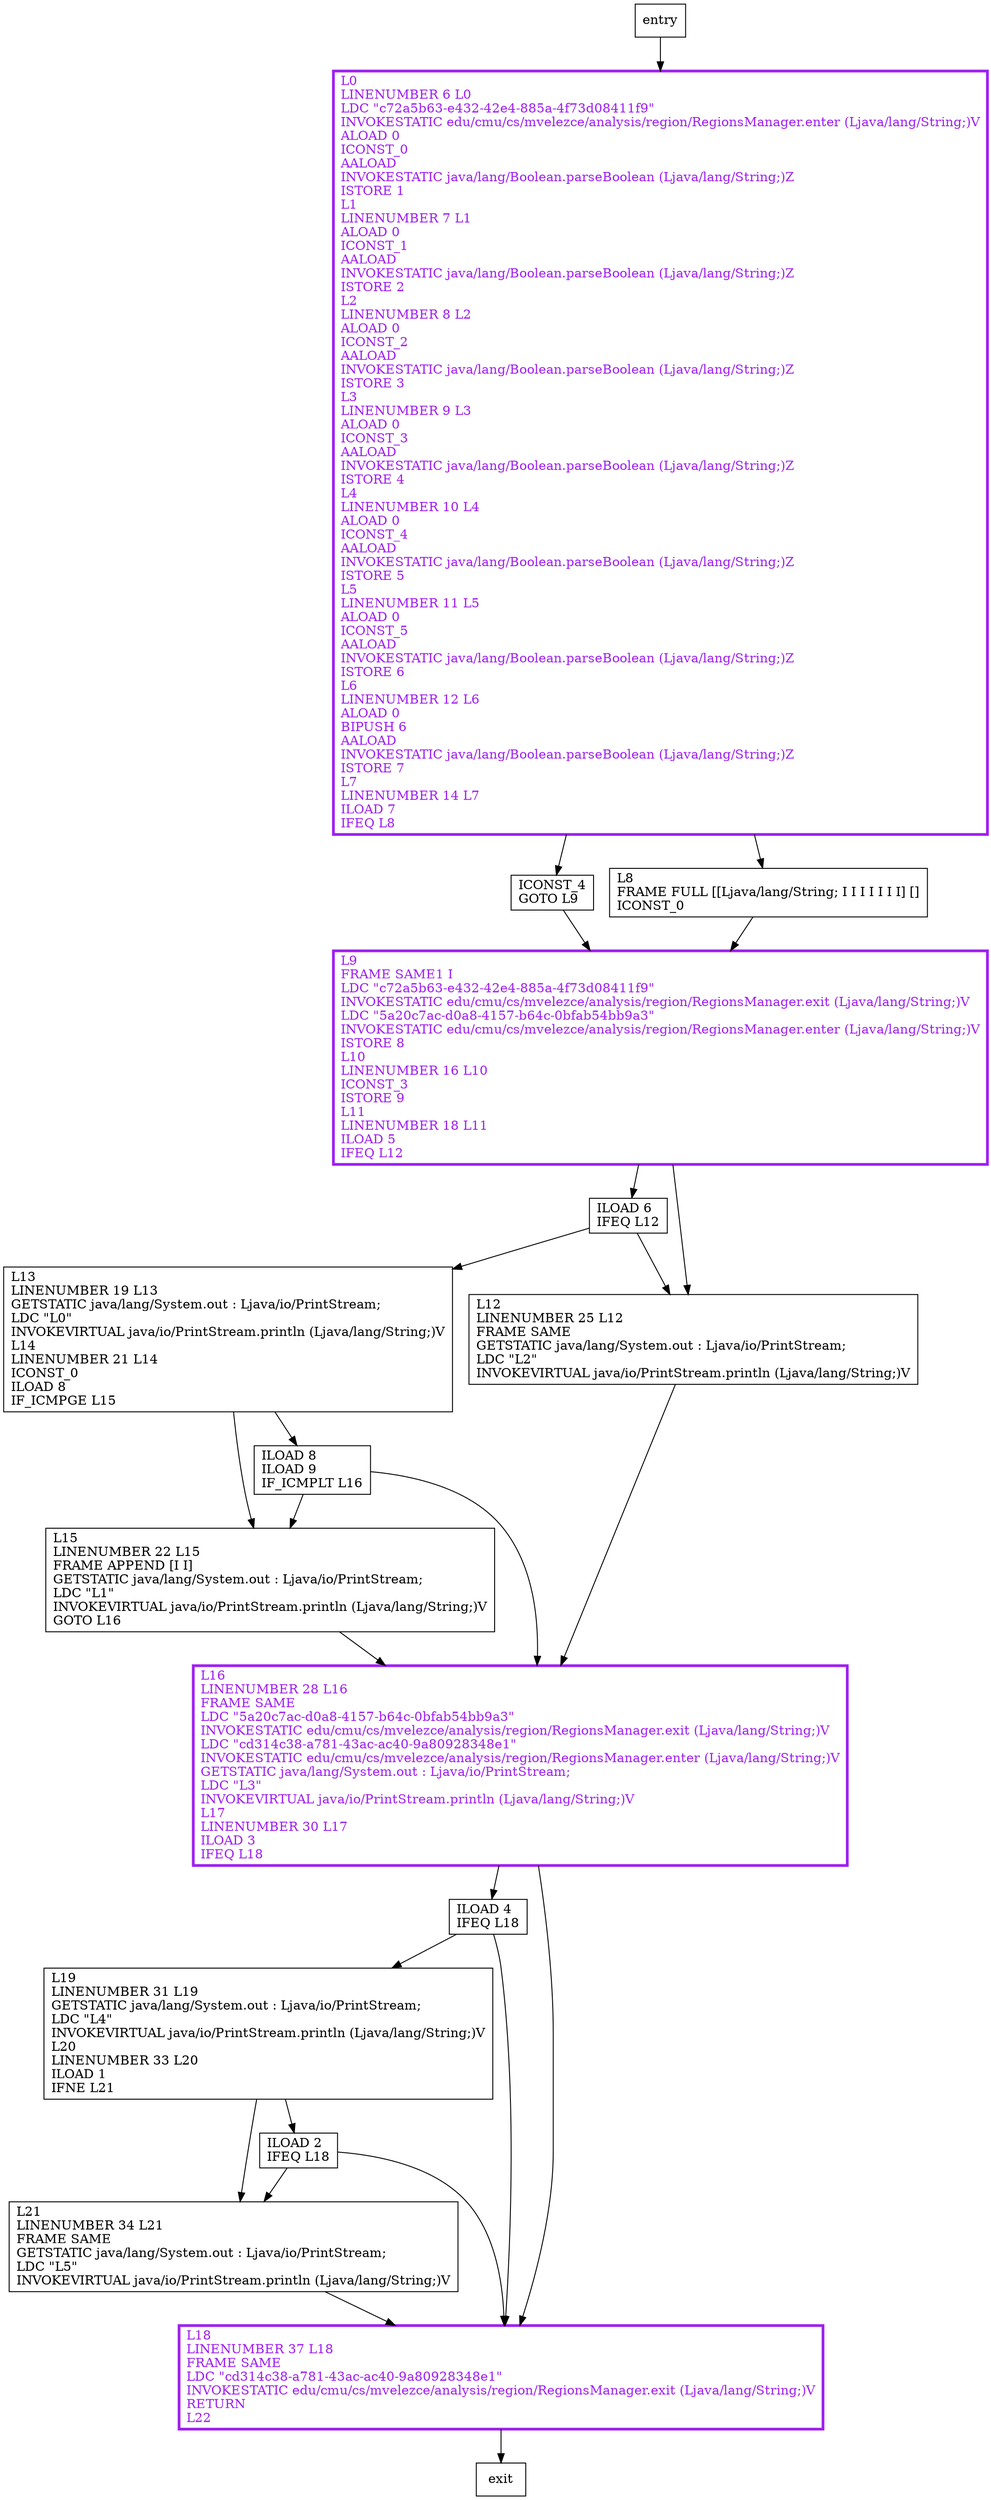 digraph main {
node [shape=record];
1814887451 [label="L9\lFRAME SAME1 I\lLDC \"c72a5b63-e432-42e4-885a-4f73d08411f9\"\lINVOKESTATIC edu/cmu/cs/mvelezce/analysis/region/RegionsManager.exit (Ljava/lang/String;)V\lLDC \"5a20c7ac-d0a8-4157-b64c-0bfab54bb9a3\"\lINVOKESTATIC edu/cmu/cs/mvelezce/analysis/region/RegionsManager.enter (Ljava/lang/String;)V\lISTORE 8\lL10\lLINENUMBER 16 L10\lICONST_3\lISTORE 9\lL11\lLINENUMBER 18 L11\lILOAD 5\lIFEQ L12\l"];
160488874 [label="ILOAD 6\lIFEQ L12\l"];
514608363 [label="ICONST_4\lGOTO L9\l"];
218002447 [label="L13\lLINENUMBER 19 L13\lGETSTATIC java/lang/System.out : Ljava/io/PrintStream;\lLDC \"L0\"\lINVOKEVIRTUAL java/io/PrintStream.println (Ljava/lang/String;)V\lL14\lLINENUMBER 21 L14\lICONST_0\lILOAD 8\lIF_ICMPGE L15\l"];
1475752141 [label="ILOAD 2\lIFEQ L18\l"];
506257813 [label="L8\lFRAME FULL [[Ljava/lang/String; I I I I I I I] []\lICONST_0\l"];
814117010 [label="L21\lLINENUMBER 34 L21\lFRAME SAME\lGETSTATIC java/lang/System.out : Ljava/io/PrintStream;\lLDC \"L5\"\lINVOKEVIRTUAL java/io/PrintStream.println (Ljava/lang/String;)V\l"];
129600943 [label="L15\lLINENUMBER 22 L15\lFRAME APPEND [I I]\lGETSTATIC java/lang/System.out : Ljava/io/PrintStream;\lLDC \"L1\"\lINVOKEVIRTUAL java/io/PrintStream.println (Ljava/lang/String;)V\lGOTO L16\l"];
139165055 [label="ILOAD 8\lILOAD 9\lIF_ICMPLT L16\l"];
2050223441 [label="L0\lLINENUMBER 6 L0\lLDC \"c72a5b63-e432-42e4-885a-4f73d08411f9\"\lINVOKESTATIC edu/cmu/cs/mvelezce/analysis/region/RegionsManager.enter (Ljava/lang/String;)V\lALOAD 0\lICONST_0\lAALOAD\lINVOKESTATIC java/lang/Boolean.parseBoolean (Ljava/lang/String;)Z\lISTORE 1\lL1\lLINENUMBER 7 L1\lALOAD 0\lICONST_1\lAALOAD\lINVOKESTATIC java/lang/Boolean.parseBoolean (Ljava/lang/String;)Z\lISTORE 2\lL2\lLINENUMBER 8 L2\lALOAD 0\lICONST_2\lAALOAD\lINVOKESTATIC java/lang/Boolean.parseBoolean (Ljava/lang/String;)Z\lISTORE 3\lL3\lLINENUMBER 9 L3\lALOAD 0\lICONST_3\lAALOAD\lINVOKESTATIC java/lang/Boolean.parseBoolean (Ljava/lang/String;)Z\lISTORE 4\lL4\lLINENUMBER 10 L4\lALOAD 0\lICONST_4\lAALOAD\lINVOKESTATIC java/lang/Boolean.parseBoolean (Ljava/lang/String;)Z\lISTORE 5\lL5\lLINENUMBER 11 L5\lALOAD 0\lICONST_5\lAALOAD\lINVOKESTATIC java/lang/Boolean.parseBoolean (Ljava/lang/String;)Z\lISTORE 6\lL6\lLINENUMBER 12 L6\lALOAD 0\lBIPUSH 6\lAALOAD\lINVOKESTATIC java/lang/Boolean.parseBoolean (Ljava/lang/String;)Z\lISTORE 7\lL7\lLINENUMBER 14 L7\lILOAD 7\lIFEQ L8\l"];
1161489194 [label="L16\lLINENUMBER 28 L16\lFRAME SAME\lLDC \"5a20c7ac-d0a8-4157-b64c-0bfab54bb9a3\"\lINVOKESTATIC edu/cmu/cs/mvelezce/analysis/region/RegionsManager.exit (Ljava/lang/String;)V\lLDC \"cd314c38-a781-43ac-ac40-9a80928348e1\"\lINVOKESTATIC edu/cmu/cs/mvelezce/analysis/region/RegionsManager.enter (Ljava/lang/String;)V\lGETSTATIC java/lang/System.out : Ljava/io/PrintStream;\lLDC \"L3\"\lINVOKEVIRTUAL java/io/PrintStream.println (Ljava/lang/String;)V\lL17\lLINENUMBER 30 L17\lILOAD 3\lIFEQ L18\l"];
578268237 [label="L19\lLINENUMBER 31 L19\lGETSTATIC java/lang/System.out : Ljava/io/PrintStream;\lLDC \"L4\"\lINVOKEVIRTUAL java/io/PrintStream.println (Ljava/lang/String;)V\lL20\lLINENUMBER 33 L20\lILOAD 1\lIFNE L21\l"];
1896126359 [label="ILOAD 4\lIFEQ L18\l"];
1973879655 [label="L12\lLINENUMBER 25 L12\lFRAME SAME\lGETSTATIC java/lang/System.out : Ljava/io/PrintStream;\lLDC \"L2\"\lINVOKEVIRTUAL java/io/PrintStream.println (Ljava/lang/String;)V\l"];
974893454 [label="L18\lLINENUMBER 37 L18\lFRAME SAME\lLDC \"cd314c38-a781-43ac-ac40-9a80928348e1\"\lINVOKESTATIC edu/cmu/cs/mvelezce/analysis/region/RegionsManager.exit (Ljava/lang/String;)V\lRETURN\lL22\l"];
entry;
exit;
1814887451 -> 160488874;
1814887451 -> 1973879655;
160488874 -> 218002447;
160488874 -> 1973879655;
514608363 -> 1814887451;
218002447 -> 139165055;
218002447 -> 129600943;
1475752141 -> 974893454;
1475752141 -> 814117010;
506257813 -> 1814887451;
814117010 -> 974893454;
129600943 -> 1161489194;
139165055 -> 1161489194;
139165055 -> 129600943;
entry -> 2050223441;
2050223441 -> 514608363;
2050223441 -> 506257813;
1161489194 -> 1896126359;
1161489194 -> 974893454;
578268237 -> 1475752141;
578268237 -> 814117010;
1896126359 -> 578268237;
1896126359 -> 974893454;
1973879655 -> 1161489194;
974893454 -> exit;
1814887451[fontcolor="purple", penwidth=3, color="purple"];
2050223441[fontcolor="purple", penwidth=3, color="purple"];
1161489194[fontcolor="purple", penwidth=3, color="purple"];
974893454[fontcolor="purple", penwidth=3, color="purple"];
}
